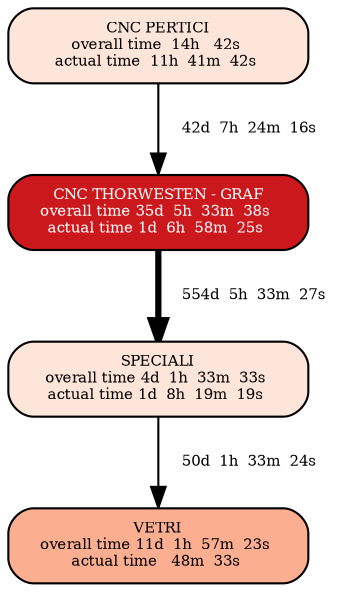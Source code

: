 digraph G {
  size="6"; 
  outputorder=edgesfirst; 
  edge[headclip=true, tailclip=false]; 
E3 [shape=box, style="filled, rounded", width=2, fontsize=7, fillcolor="/reds4/1", label="CNC PERTICI\n overall time  14h   42s  \n actual time  11h  41m  42s  \n"];
E1 [shape=box, style="filled, rounded", width=2, fontsize=7, fillcolor="/reds4/1", label="SPECIALI\n overall time 4d  1h  33m  33s  \n actual time 1d  8h  19m  19s  \n"];
E4 [shape=box, style="filled, rounded", width=2, fontsize=7, fillcolor="/reds4/4" fontcolor=white, label="CNC THORWESTEN - GRAF\n overall time 35d  5h  33m  38s  \n actual time 1d  6h  58m  25s  \n"];
E2 [shape=box, style="filled, rounded", width=2, fontsize=7, fillcolor="/reds4/2", label="VETRI\n overall time 11d  1h  57m  23s  \n actual time   48m  33s  \n"];
E4 -> E1 [fontsize=7, penwidth= 3  , label="     554d  5h  33m  27s "];
E3 -> E4 [fontsize=7, penwidth= 1  , label="     42d  7h  24m  16s "];
E1 -> E2 [fontsize=7, penwidth= 1  , label="     50d  1h  33m  24s "];
}
